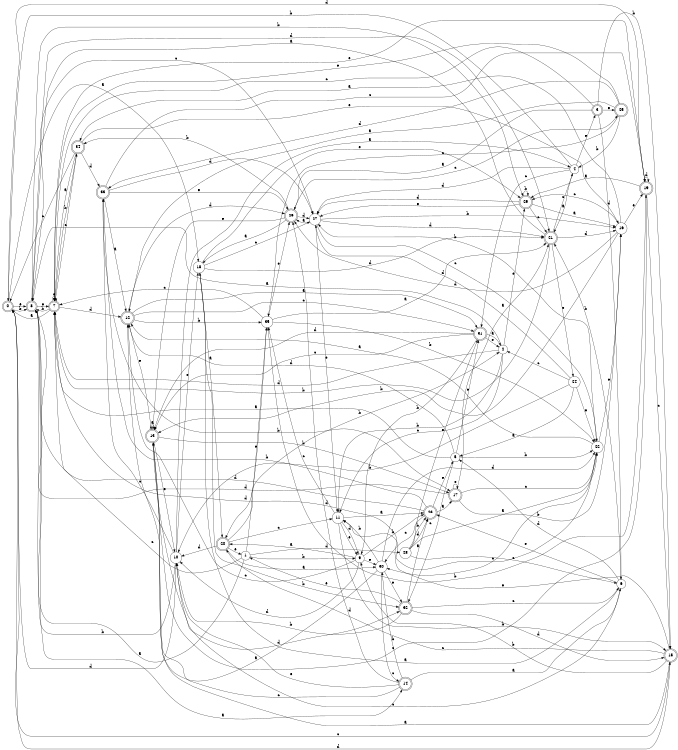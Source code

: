 digraph n29_2 {
__start0 [label="" shape="none"];

rankdir=LR;
size="8,5";

s0 [style="rounded,filled", color="black", fillcolor="white" shape="doublecircle", label="0"];
s1 [style="filled", color="black", fillcolor="white" shape="circle", label="1"];
s2 [style="filled", color="black", fillcolor="white" shape="circle", label="2"];
s3 [style="rounded,filled", color="black", fillcolor="white" shape="doublecircle", label="3"];
s4 [style="filled", color="black", fillcolor="white" shape="circle", label="4"];
s5 [style="filled", color="black", fillcolor="white" shape="circle", label="5"];
s6 [style="filled", color="black", fillcolor="white" shape="circle", label="6"];
s7 [style="rounded,filled", color="black", fillcolor="white" shape="doublecircle", label="7"];
s8 [style="rounded,filled", color="black", fillcolor="white" shape="doublecircle", label="8"];
s9 [style="filled", color="black", fillcolor="white" shape="circle", label="9"];
s10 [style="filled", color="black", fillcolor="white" shape="circle", label="10"];
s11 [style="filled", color="black", fillcolor="white" shape="circle", label="11"];
s12 [style="rounded,filled", color="black", fillcolor="white" shape="doublecircle", label="12"];
s13 [style="rounded,filled", color="black", fillcolor="white" shape="doublecircle", label="13"];
s14 [style="rounded,filled", color="black", fillcolor="white" shape="doublecircle", label="14"];
s15 [style="rounded,filled", color="black", fillcolor="white" shape="doublecircle", label="15"];
s16 [style="filled", color="black", fillcolor="white" shape="circle", label="16"];
s17 [style="rounded,filled", color="black", fillcolor="white" shape="doublecircle", label="17"];
s18 [style="filled", color="black", fillcolor="white" shape="circle", label="18"];
s19 [style="rounded,filled", color="black", fillcolor="white" shape="doublecircle", label="19"];
s20 [style="rounded,filled", color="black", fillcolor="white" shape="doublecircle", label="20"];
s21 [style="rounded,filled", color="black", fillcolor="white" shape="doublecircle", label="21"];
s22 [style="filled", color="black", fillcolor="white" shape="circle", label="22"];
s23 [style="rounded,filled", color="black", fillcolor="white" shape="doublecircle", label="23"];
s24 [style="filled", color="black", fillcolor="white" shape="circle", label="24"];
s25 [style="rounded,filled", color="black", fillcolor="white" shape="doublecircle", label="25"];
s26 [style="rounded,filled", color="black", fillcolor="white" shape="doublecircle", label="26"];
s27 [style="filled", color="black", fillcolor="white" shape="circle", label="27"];
s28 [style="filled", color="black", fillcolor="white" shape="circle", label="28"];
s29 [style="rounded,filled", color="black", fillcolor="white" shape="doublecircle", label="29"];
s30 [style="filled", color="black", fillcolor="white" shape="circle", label="30"];
s31 [style="rounded,filled", color="black", fillcolor="white" shape="doublecircle", label="31"];
s32 [style="rounded,filled", color="black", fillcolor="white" shape="doublecircle", label="32"];
s33 [style="rounded,filled", color="black", fillcolor="white" shape="doublecircle", label="33"];
s34 [style="rounded,filled", color="black", fillcolor="white" shape="doublecircle", label="34"];
s35 [style="filled", color="black", fillcolor="white" shape="circle", label="35"];
s0 -> s18 [label="a"];
s0 -> s8 [label="b"];
s0 -> s15 [label="c"];
s0 -> s19 [label="d"];
s0 -> s8 [label="e"];
s1 -> s8 [label="a"];
s1 -> s9 [label="b"];
s1 -> s7 [label="c"];
s1 -> s28 [label="d"];
s1 -> s35 [label="e"];
s2 -> s8 [label="a"];
s2 -> s11 [label="b"];
s2 -> s11 [label="c"];
s2 -> s7 [label="d"];
s2 -> s29 [label="e"];
s3 -> s26 [label="a"];
s3 -> s15 [label="b"];
s3 -> s7 [label="c"];
s3 -> s6 [label="d"];
s3 -> s25 [label="e"];
s4 -> s21 [label="a"];
s4 -> s0 [label="b"];
s4 -> s31 [label="c"];
s4 -> s27 [label="d"];
s4 -> s3 [label="e"];
s5 -> s7 [label="a"];
s5 -> s22 [label="b"];
s5 -> s32 [label="c"];
s5 -> s12 [label="d"];
s5 -> s31 [label="e"];
s6 -> s18 [label="a"];
s6 -> s21 [label="b"];
s6 -> s10 [label="c"];
s6 -> s5 [label="d"];
s6 -> s23 [label="e"];
s7 -> s0 [label="a"];
s7 -> s8 [label="b"];
s7 -> s34 [label="c"];
s7 -> s12 [label="d"];
s7 -> s7 [label="e"];
s8 -> s14 [label="a"];
s8 -> s29 [label="b"];
s8 -> s27 [label="c"];
s8 -> s21 [label="d"];
s8 -> s7 [label="e"];
s9 -> s20 [label="a"];
s9 -> s23 [label="b"];
s9 -> s12 [label="c"];
s9 -> s10 [label="d"];
s9 -> s30 [label="e"];
s10 -> s4 [label="a"];
s10 -> s8 [label="b"];
s10 -> s33 [label="c"];
s10 -> s0 [label="d"];
s10 -> s18 [label="e"];
s11 -> s23 [label="a"];
s11 -> s15 [label="b"];
s11 -> s35 [label="c"];
s11 -> s9 [label="d"];
s11 -> s9 [label="e"];
s12 -> s31 [label="a"];
s12 -> s35 [label="b"];
s12 -> s31 [label="c"];
s12 -> s26 [label="d"];
s12 -> s13 [label="e"];
s13 -> s13 [label="a"];
s13 -> s17 [label="b"];
s13 -> s19 [label="c"];
s13 -> s32 [label="d"];
s13 -> s10 [label="e"];
s14 -> s6 [label="a"];
s14 -> s30 [label="b"];
s14 -> s13 [label="c"];
s14 -> s26 [label="d"];
s14 -> s10 [label="e"];
s15 -> s13 [label="a"];
s15 -> s9 [label="b"];
s15 -> s20 [label="c"];
s15 -> s0 [label="d"];
s15 -> s11 [label="e"];
s16 -> s34 [label="a"];
s16 -> s13 [label="b"];
s16 -> s29 [label="c"];
s16 -> s26 [label="d"];
s16 -> s19 [label="e"];
s17 -> s21 [label="a"];
s17 -> s16 [label="b"];
s17 -> s22 [label="c"];
s17 -> s8 [label="d"];
s17 -> s17 [label="e"];
s18 -> s20 [label="a"];
s18 -> s32 [label="b"];
s18 -> s27 [label="c"];
s18 -> s21 [label="d"];
s18 -> s29 [label="e"];
s19 -> s29 [label="a"];
s19 -> s35 [label="b"];
s19 -> s15 [label="c"];
s19 -> s19 [label="d"];
s19 -> s7 [label="e"];
s20 -> s30 [label="a"];
s20 -> s2 [label="b"];
s20 -> s11 [label="c"];
s20 -> s10 [label="d"];
s20 -> s1 [label="e"];
s21 -> s8 [label="a"];
s21 -> s7 [label="b"];
s21 -> s4 [label="c"];
s21 -> s16 [label="d"];
s21 -> s24 [label="e"];
s22 -> s12 [label="a"];
s22 -> s27 [label="b"];
s22 -> s30 [label="c"];
s22 -> s7 [label="d"];
s22 -> s16 [label="e"];
s23 -> s17 [label="a"];
s23 -> s33 [label="b"];
s23 -> s30 [label="c"];
s23 -> s8 [label="d"];
s23 -> s5 [label="e"];
s24 -> s5 [label="a"];
s24 -> s10 [label="b"];
s24 -> s2 [label="c"];
s24 -> s27 [label="d"];
s24 -> s22 [label="e"];
s25 -> s12 [label="a"];
s25 -> s4 [label="b"];
s25 -> s35 [label="c"];
s25 -> s33 [label="d"];
s25 -> s7 [label="e"];
s26 -> s18 [label="a"];
s26 -> s34 [label="b"];
s26 -> s25 [label="c"];
s26 -> s27 [label="d"];
s26 -> s13 [label="e"];
s27 -> s26 [label="a"];
s27 -> s16 [label="b"];
s27 -> s22 [label="c"];
s27 -> s21 [label="d"];
s27 -> s11 [label="e"];
s28 -> s22 [label="a"];
s28 -> s23 [label="b"];
s28 -> s6 [label="c"];
s28 -> s23 [label="d"];
s28 -> s31 [label="e"];
s29 -> s16 [label="a"];
s29 -> s29 [label="b"];
s29 -> s21 [label="c"];
s29 -> s27 [label="d"];
s29 -> s27 [label="e"];
s30 -> s12 [label="a"];
s30 -> s11 [label="b"];
s30 -> s14 [label="c"];
s30 -> s22 [label="d"];
s30 -> s32 [label="e"];
s31 -> s2 [label="a"];
s31 -> s9 [label="b"];
s31 -> s13 [label="c"];
s31 -> s13 [label="d"];
s31 -> s2 [label="e"];
s32 -> s23 [label="a"];
s32 -> s10 [label="b"];
s32 -> s6 [label="c"];
s32 -> s15 [label="d"];
s32 -> s1 [label="e"];
s33 -> s12 [label="a"];
s33 -> s17 [label="b"];
s33 -> s19 [label="c"];
s33 -> s27 [label="d"];
s33 -> s26 [label="e"];
s34 -> s7 [label="a"];
s34 -> s7 [label="b"];
s34 -> s0 [label="c"];
s34 -> s33 [label="d"];
s34 -> s16 [label="e"];
s35 -> s21 [label="a"];
s35 -> s22 [label="b"];
s35 -> s7 [label="c"];
s35 -> s20 [label="d"];
s35 -> s26 [label="e"];

}